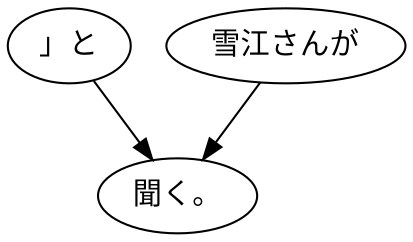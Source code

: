 digraph graph6826 {
	node0 [label="」と"];
	node1 [label="雪江さんが"];
	node2 [label="聞く。"];
	node0 -> node2;
	node1 -> node2;
}
